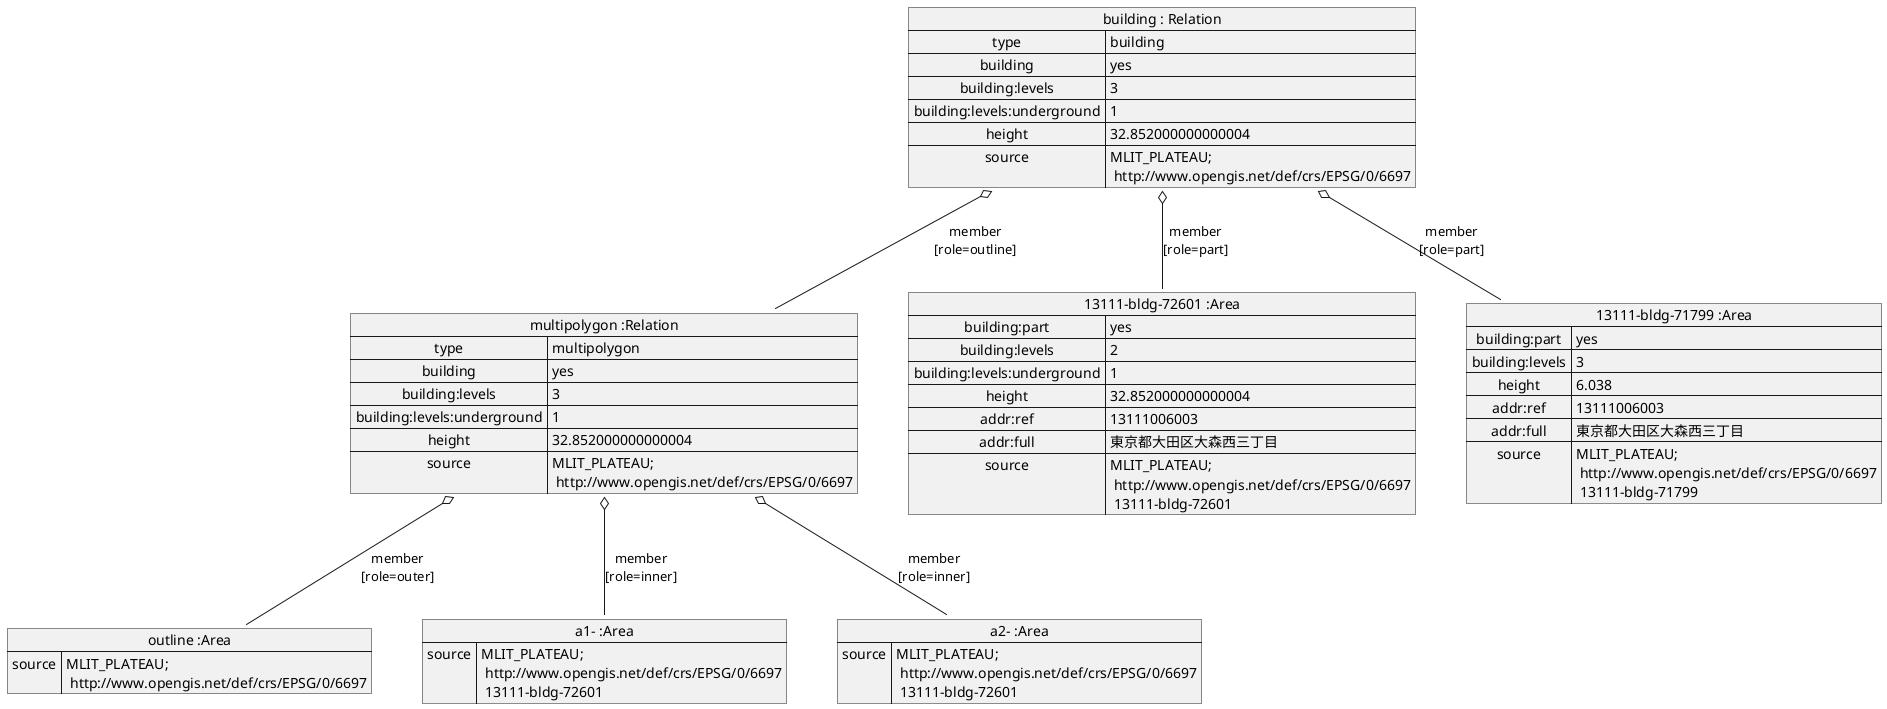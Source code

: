 @startuml
map "building : Relation" as building {
 type => building
 building => yes
 building:levels => 3
 building:levels:underground => 1
 height => 32.852000000000004
 source => MLIT_PLATEAU;\n http://www.opengis.net/def/crs/EPSG/0/6697
}

map "multipolygon :Relation" as multipolygon {
 type => multipolygon
 building => yes
 building:levels => 3
 building:levels:underground => 1
 height => 32.852000000000004
 source => MLIT_PLATEAU;\n http://www.opengis.net/def/crs/EPSG/0/6697
}

map "outline :Area" as outer {
 source => MLIT_PLATEAU;\n http://www.opengis.net/def/crs/EPSG/0/6697
}

map "a1- :Area" as a1 {
 source => MLIT_PLATEAU;\n http://www.opengis.net/def/crs/EPSG/0/6697\n 13111-bldg-72601
}
map "a2- :Area" as a2 {
 source => MLIT_PLATEAU;\n http://www.opengis.net/def/crs/EPSG/0/6697\n 13111-bldg-72601
}

map "13111-bldg-72601 :Area" as A {
 building:part => yes
 building:levels => 2
 building:levels:underground => 1
 height => 32.852000000000004
 addr:ref => 13111006003
 addr:full => 東京都大田区大森西三丁目
 source => MLIT_PLATEAU;\n http://www.opengis.net/def/crs/EPSG/0/6697\n 13111-bldg-72601
}
map "13111-bldg-71799 :Area" as B {
 building:part => yes
 building:levels => 3
 height => 6.038
 addr:ref => 13111006003
 addr:full => 東京都大田区大森西三丁目
 source => MLIT_PLATEAU;\n http://www.opengis.net/def/crs/EPSG/0/6697\n 13111-bldg-71799
}

building o-- multipolygon : member\n[role=outline]
building o-- A : member\n[role=part]
building o-- B : member\n[role=part]

multipolygon  o-- outer : member\n[role=outer]
multipolygon  o-- a1 : member\n[role=inner]
multipolygon  o-- a2 : member\n[role=inner]
@enduml

